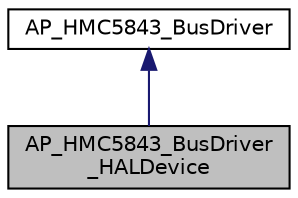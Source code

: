 digraph "AP_HMC5843_BusDriver_HALDevice"
{
 // INTERACTIVE_SVG=YES
  edge [fontname="Helvetica",fontsize="10",labelfontname="Helvetica",labelfontsize="10"];
  node [fontname="Helvetica",fontsize="10",shape=record];
  Node1 [label="AP_HMC5843_BusDriver\l_HALDevice",height=0.2,width=0.4,color="black", fillcolor="grey75", style="filled", fontcolor="black"];
  Node2 -> Node1 [dir="back",color="midnightblue",fontsize="10",style="solid",fontname="Helvetica"];
  Node2 [label="AP_HMC5843_BusDriver",height=0.2,width=0.4,color="black", fillcolor="white", style="filled",URL="$classAP__HMC5843__BusDriver.html"];
}
